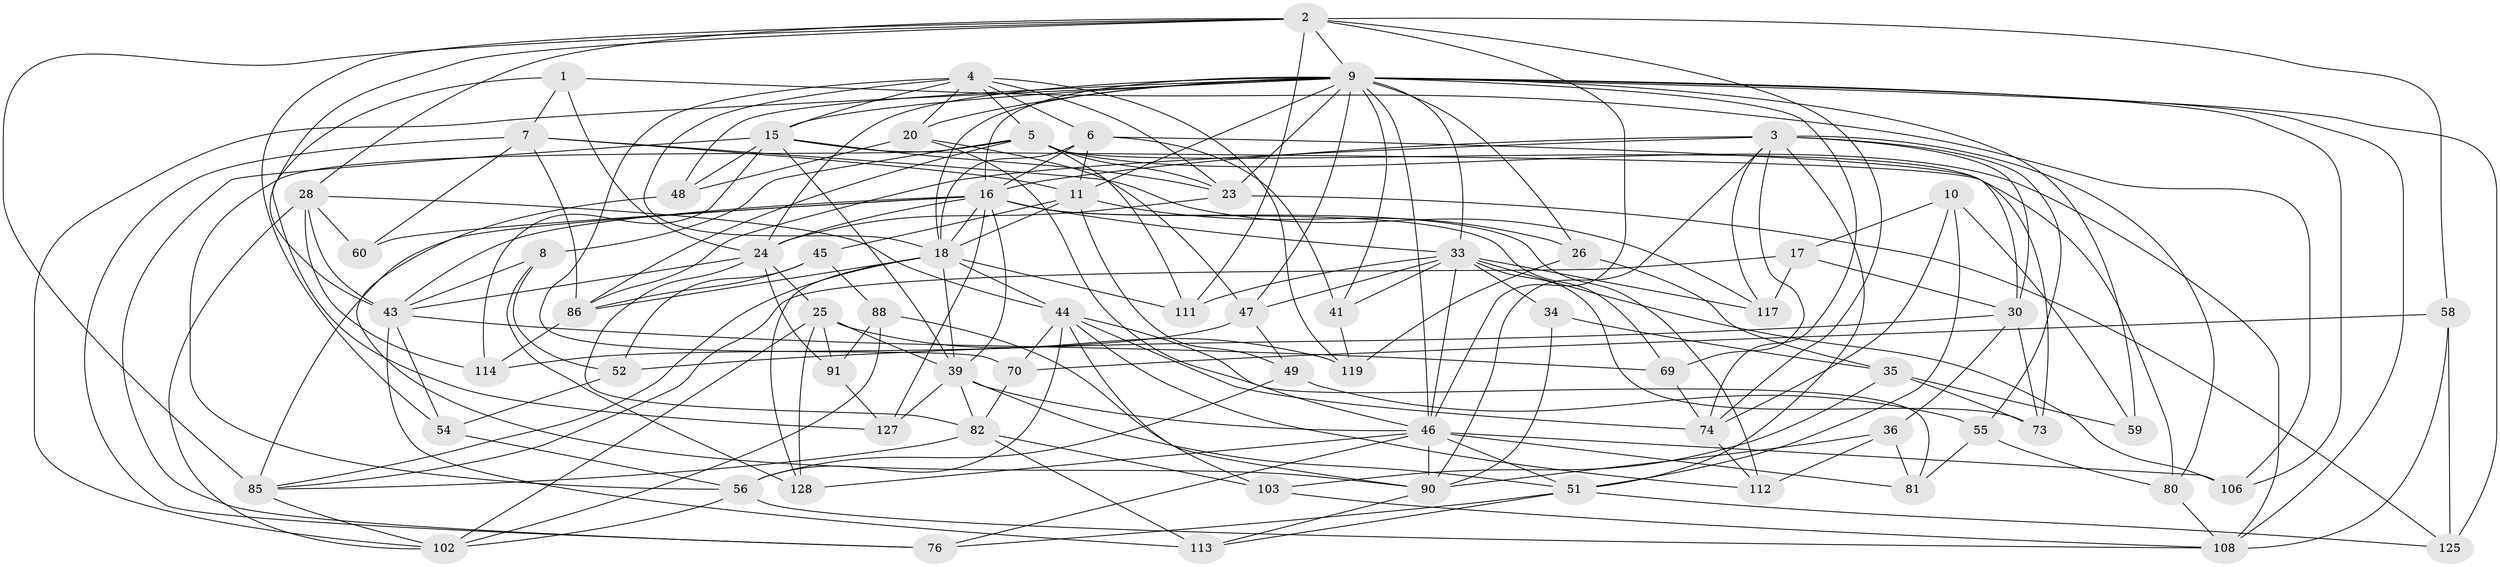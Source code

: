 // original degree distribution, {4: 1.0}
// Generated by graph-tools (version 1.1) at 2025/20/03/04/25 18:20:56]
// undirected, 69 vertices, 197 edges
graph export_dot {
graph [start="1"]
  node [color=gray90,style=filled];
  1;
  2 [super="+29+12"];
  3 [super="+123+97"];
  4 [super="+133+78"];
  5 [super="+31+38"];
  6 [super="+98"];
  7 [super="+71+63"];
  8;
  9 [super="+87+13+14"];
  10;
  11 [super="+77+40"];
  15 [super="+96"];
  16 [super="+50+27+89"];
  17;
  18 [super="+84+66+22"];
  20 [super="+93"];
  23 [super="+79"];
  24 [super="+100"];
  25 [super="+109"];
  26;
  28 [super="+135"];
  30 [super="+105"];
  33 [super="+92+65+68"];
  34;
  35 [super="+121"];
  36;
  39 [super="+118+110"];
  41;
  43 [super="+67"];
  44 [super="+122"];
  45;
  46 [super="+64+61+99"];
  47 [super="+94"];
  48;
  49;
  51 [super="+75"];
  52;
  54;
  55;
  56 [super="+83"];
  58;
  59;
  60;
  69;
  70;
  73;
  74 [super="+129"];
  76;
  80;
  81;
  82 [super="+137"];
  85 [super="+104"];
  86 [super="+139"];
  88;
  90 [super="+126+107"];
  91;
  102 [super="+115"];
  103;
  106;
  108 [super="+130"];
  111;
  112;
  113;
  114;
  117;
  119;
  125;
  127;
  128;
  1 -- 127;
  1 -- 106;
  1 -- 24;
  1 -- 7;
  2 -- 74;
  2 -- 54;
  2 -- 46;
  2 -- 111;
  2 -- 85;
  2 -- 9 [weight=2];
  2 -- 58;
  2 -- 43;
  2 -- 28;
  3 -- 51 [weight=2];
  3 -- 30;
  3 -- 80;
  3 -- 69;
  3 -- 117;
  3 -- 86;
  3 -- 55;
  3 -- 90;
  3 -- 16;
  4 -- 15;
  4 -- 5;
  4 -- 70;
  4 -- 23;
  4 -- 20;
  4 -- 18;
  4 -- 119;
  4 -- 6;
  5 -- 56;
  5 -- 111;
  5 -- 8;
  5 -- 73;
  5 -- 108;
  5 -- 23;
  5 -- 86;
  6 -- 41;
  6 -- 30;
  6 -- 16;
  6 -- 18;
  6 -- 11;
  7 -- 86;
  7 -- 11 [weight=2];
  7 -- 60 [weight=2];
  7 -- 117;
  7 -- 76;
  8 -- 52;
  8 -- 128;
  8 -- 43;
  9 -- 20 [weight=2];
  9 -- 26;
  9 -- 59 [weight=2];
  9 -- 46;
  9 -- 33;
  9 -- 41;
  9 -- 106;
  9 -- 47 [weight=2];
  9 -- 48;
  9 -- 74;
  9 -- 11;
  9 -- 108;
  9 -- 18;
  9 -- 23;
  9 -- 24;
  9 -- 125;
  9 -- 16;
  9 -- 15;
  9 -- 102;
  10 -- 59;
  10 -- 17;
  10 -- 74;
  10 -- 51;
  11 -- 26;
  11 -- 45;
  11 -- 18;
  11 -- 49;
  15 -- 23;
  15 -- 39;
  15 -- 48;
  15 -- 80;
  15 -- 114;
  15 -- 76;
  16 -- 60;
  16 -- 24;
  16 -- 43;
  16 -- 69;
  16 -- 39;
  16 -- 112;
  16 -- 18 [weight=2];
  16 -- 127;
  16 -- 33;
  16 -- 85;
  17 -- 117;
  17 -- 30;
  17 -- 85;
  18 -- 39;
  18 -- 128;
  18 -- 111;
  18 -- 44;
  18 -- 85;
  18 -- 86;
  20 -- 48;
  20 -- 46;
  20 -- 47;
  23 -- 125;
  23 -- 24;
  24 -- 25;
  24 -- 43;
  24 -- 82;
  24 -- 91;
  25 -- 128;
  25 -- 39;
  25 -- 91;
  25 -- 119;
  25 -- 102;
  26 -- 35;
  26 -- 119;
  28 -- 44;
  28 -- 102;
  28 -- 114;
  28 -- 43;
  28 -- 60;
  30 -- 73;
  30 -- 52;
  30 -- 36;
  33 -- 73;
  33 -- 34;
  33 -- 117;
  33 -- 111;
  33 -- 46;
  33 -- 47;
  33 -- 106;
  33 -- 41;
  34 -- 35 [weight=2];
  34 -- 90;
  35 -- 73;
  35 -- 59;
  35 -- 103;
  36 -- 81;
  36 -- 112;
  36 -- 90;
  39 -- 127;
  39 -- 51;
  39 -- 82;
  39 -- 46;
  41 -- 119;
  43 -- 54;
  43 -- 69;
  43 -- 113;
  44 -- 56;
  44 -- 112;
  44 -- 81;
  44 -- 90;
  44 -- 70;
  44 -- 74;
  45 -- 88;
  45 -- 86;
  45 -- 52;
  46 -- 128;
  46 -- 51;
  46 -- 90 [weight=2];
  46 -- 106;
  46 -- 76;
  46 -- 81;
  47 -- 49;
  47 -- 114;
  48 -- 90;
  49 -- 55;
  49 -- 56;
  51 -- 76;
  51 -- 113;
  51 -- 125;
  52 -- 54;
  54 -- 56;
  55 -- 81;
  55 -- 80;
  56 -- 102;
  56 -- 108;
  58 -- 125;
  58 -- 70;
  58 -- 108;
  69 -- 74;
  70 -- 82;
  74 -- 112;
  80 -- 108;
  82 -- 103;
  82 -- 113;
  82 -- 85;
  85 -- 102;
  86 -- 114;
  88 -- 102;
  88 -- 91;
  88 -- 103;
  90 -- 113;
  91 -- 127;
  103 -- 108;
}
